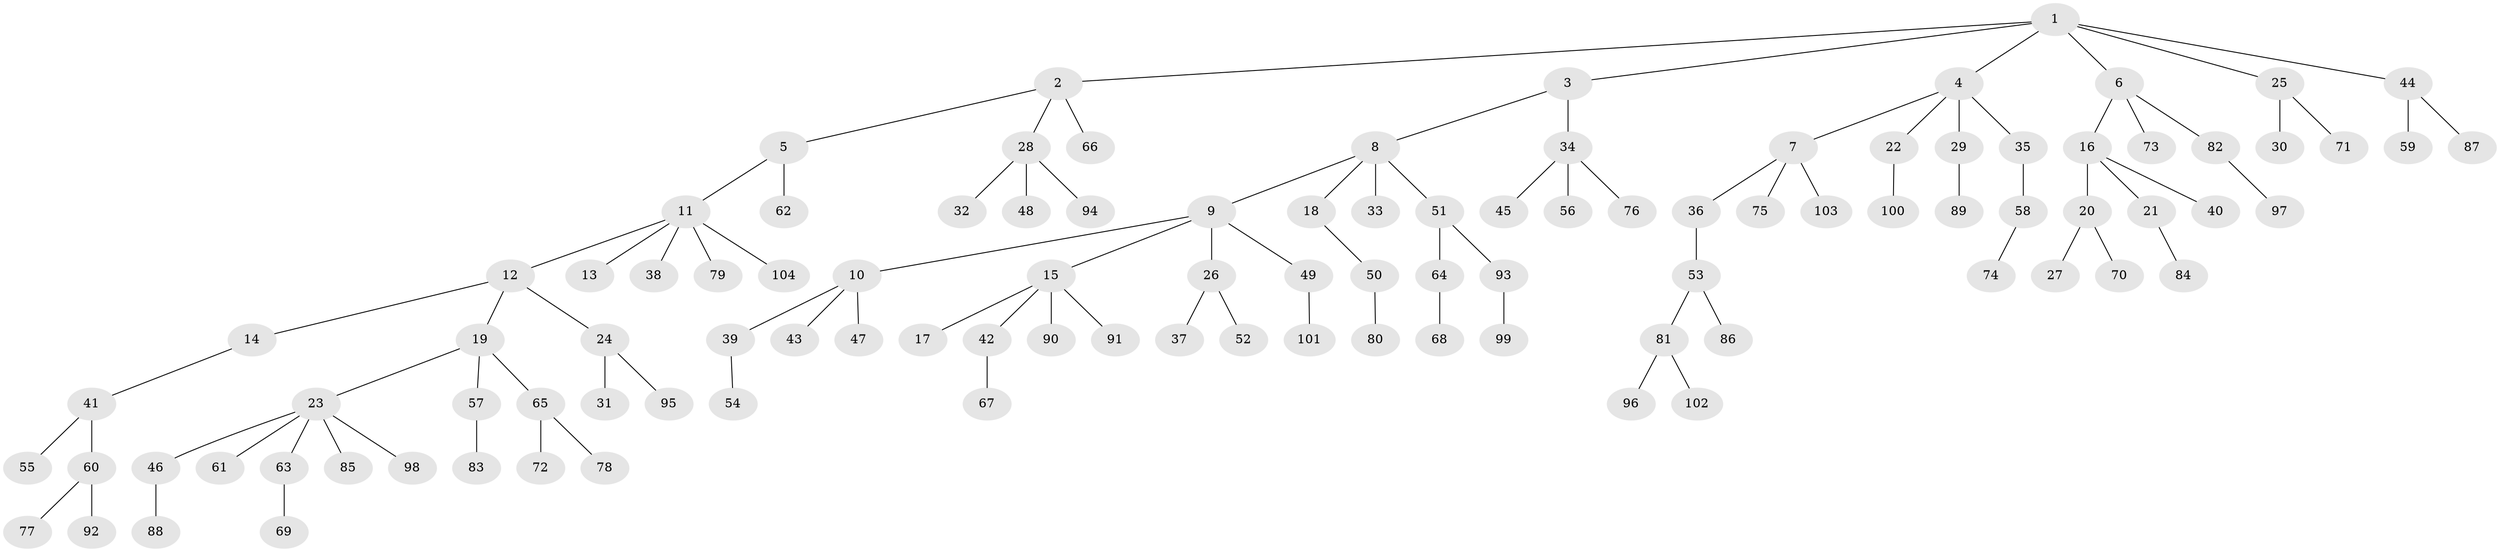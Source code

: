 // coarse degree distribution, {1: 0.8780487804878049, 2: 0.07317073170731707, 8: 0.024390243902439025, 30: 0.024390243902439025}
// Generated by graph-tools (version 1.1) at 2025/56/03/04/25 21:56:40]
// undirected, 104 vertices, 103 edges
graph export_dot {
graph [start="1"]
  node [color=gray90,style=filled];
  1;
  2;
  3;
  4;
  5;
  6;
  7;
  8;
  9;
  10;
  11;
  12;
  13;
  14;
  15;
  16;
  17;
  18;
  19;
  20;
  21;
  22;
  23;
  24;
  25;
  26;
  27;
  28;
  29;
  30;
  31;
  32;
  33;
  34;
  35;
  36;
  37;
  38;
  39;
  40;
  41;
  42;
  43;
  44;
  45;
  46;
  47;
  48;
  49;
  50;
  51;
  52;
  53;
  54;
  55;
  56;
  57;
  58;
  59;
  60;
  61;
  62;
  63;
  64;
  65;
  66;
  67;
  68;
  69;
  70;
  71;
  72;
  73;
  74;
  75;
  76;
  77;
  78;
  79;
  80;
  81;
  82;
  83;
  84;
  85;
  86;
  87;
  88;
  89;
  90;
  91;
  92;
  93;
  94;
  95;
  96;
  97;
  98;
  99;
  100;
  101;
  102;
  103;
  104;
  1 -- 2;
  1 -- 3;
  1 -- 4;
  1 -- 6;
  1 -- 25;
  1 -- 44;
  2 -- 5;
  2 -- 28;
  2 -- 66;
  3 -- 8;
  3 -- 34;
  4 -- 7;
  4 -- 22;
  4 -- 29;
  4 -- 35;
  5 -- 11;
  5 -- 62;
  6 -- 16;
  6 -- 73;
  6 -- 82;
  7 -- 36;
  7 -- 75;
  7 -- 103;
  8 -- 9;
  8 -- 18;
  8 -- 33;
  8 -- 51;
  9 -- 10;
  9 -- 15;
  9 -- 26;
  9 -- 49;
  10 -- 39;
  10 -- 43;
  10 -- 47;
  11 -- 12;
  11 -- 13;
  11 -- 38;
  11 -- 79;
  11 -- 104;
  12 -- 14;
  12 -- 19;
  12 -- 24;
  14 -- 41;
  15 -- 17;
  15 -- 42;
  15 -- 90;
  15 -- 91;
  16 -- 20;
  16 -- 21;
  16 -- 40;
  18 -- 50;
  19 -- 23;
  19 -- 57;
  19 -- 65;
  20 -- 27;
  20 -- 70;
  21 -- 84;
  22 -- 100;
  23 -- 46;
  23 -- 61;
  23 -- 63;
  23 -- 85;
  23 -- 98;
  24 -- 31;
  24 -- 95;
  25 -- 30;
  25 -- 71;
  26 -- 37;
  26 -- 52;
  28 -- 32;
  28 -- 48;
  28 -- 94;
  29 -- 89;
  34 -- 45;
  34 -- 56;
  34 -- 76;
  35 -- 58;
  36 -- 53;
  39 -- 54;
  41 -- 55;
  41 -- 60;
  42 -- 67;
  44 -- 59;
  44 -- 87;
  46 -- 88;
  49 -- 101;
  50 -- 80;
  51 -- 64;
  51 -- 93;
  53 -- 81;
  53 -- 86;
  57 -- 83;
  58 -- 74;
  60 -- 77;
  60 -- 92;
  63 -- 69;
  64 -- 68;
  65 -- 72;
  65 -- 78;
  81 -- 96;
  81 -- 102;
  82 -- 97;
  93 -- 99;
}
